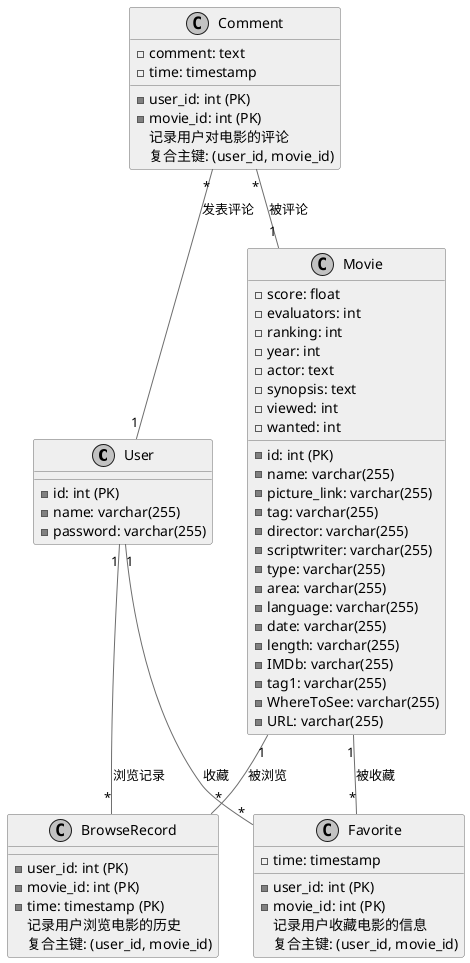 @startuml
' 设置皮肤参数
skinparam monochrome true
skinparam class {
    BackgroundColor #EEEEFF
    BorderColor #6666AA
    ArrowColor #6666AA
}

' 定义实体类
class User {
    -id: int (PK)
    -name: varchar(255)
    -password: varchar(255)
}

class Movie {
    -id: int (PK)
    -name: varchar(255)
    -picture_link: varchar(255)
    -score: float
    -evaluators: int
    -tag: varchar(255)
    -ranking: int
    -year: int
    -director: varchar(255)
    -scriptwriter: varchar(255)
    -actor: text
    -type: varchar(255)
    -area: varchar(255)
    -language: varchar(255)
    -date: varchar(255)
    -length: varchar(255)
    -IMDb: varchar(255)
    -tag1: varchar(255)
    -synopsis: text
    -viewed: int
    -wanted: int
    -WhereToSee: varchar(255)
    -URL: varchar(255)
}

class BrowseRecord {
    -user_id: int (PK)
    -movie_id: int (PK)
    -time: timestamp (PK)
}

class Comment {
    -user_id: int (PK)
    -movie_id: int (PK)
    -comment: text
    -time: timestamp
}

class Favorite {
    -user_id: int (PK)
    -movie_id: int (PK)
    -time: timestamp
}


' 定义关系（通过关联类实现）
User "1" -- "*" BrowseRecord : 浏览记录
Movie "1" -- "*" BrowseRecord : 被浏览

Comment "*" -- "1" User : 发表评论
Comment "*" -- "1" Movie : 被评论

User "1" -- "*" Favorite : 收藏
Movie "1" -- "*" Favorite : 被收藏


' 添加详细注释
BrowseRecord : 记录用户浏览电影的历史\n复合主键: (user_id, movie_id)
Comment : 记录用户对电影的评论\n复合主键: (user_id, movie_id)
Favorite : 记录用户收藏电影的信息\n复合主键: (user_id, movie_id)

@enduml
